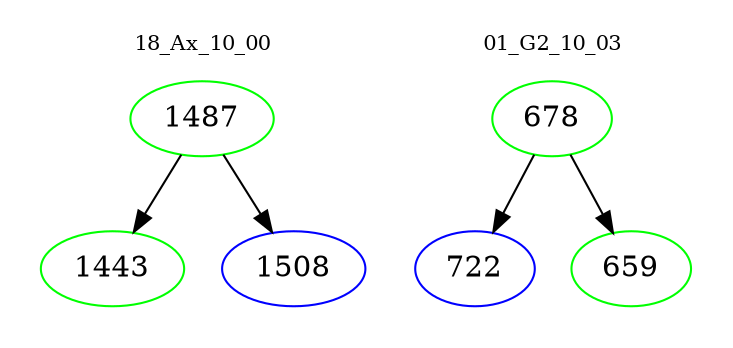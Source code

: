 digraph{
subgraph cluster_0 {
color = white
label = "18_Ax_10_00";
fontsize=10;
T0_1487 [label="1487", color="green"]
T0_1487 -> T0_1443 [color="black"]
T0_1443 [label="1443", color="green"]
T0_1487 -> T0_1508 [color="black"]
T0_1508 [label="1508", color="blue"]
}
subgraph cluster_1 {
color = white
label = "01_G2_10_03";
fontsize=10;
T1_678 [label="678", color="green"]
T1_678 -> T1_722 [color="black"]
T1_722 [label="722", color="blue"]
T1_678 -> T1_659 [color="black"]
T1_659 [label="659", color="green"]
}
}
